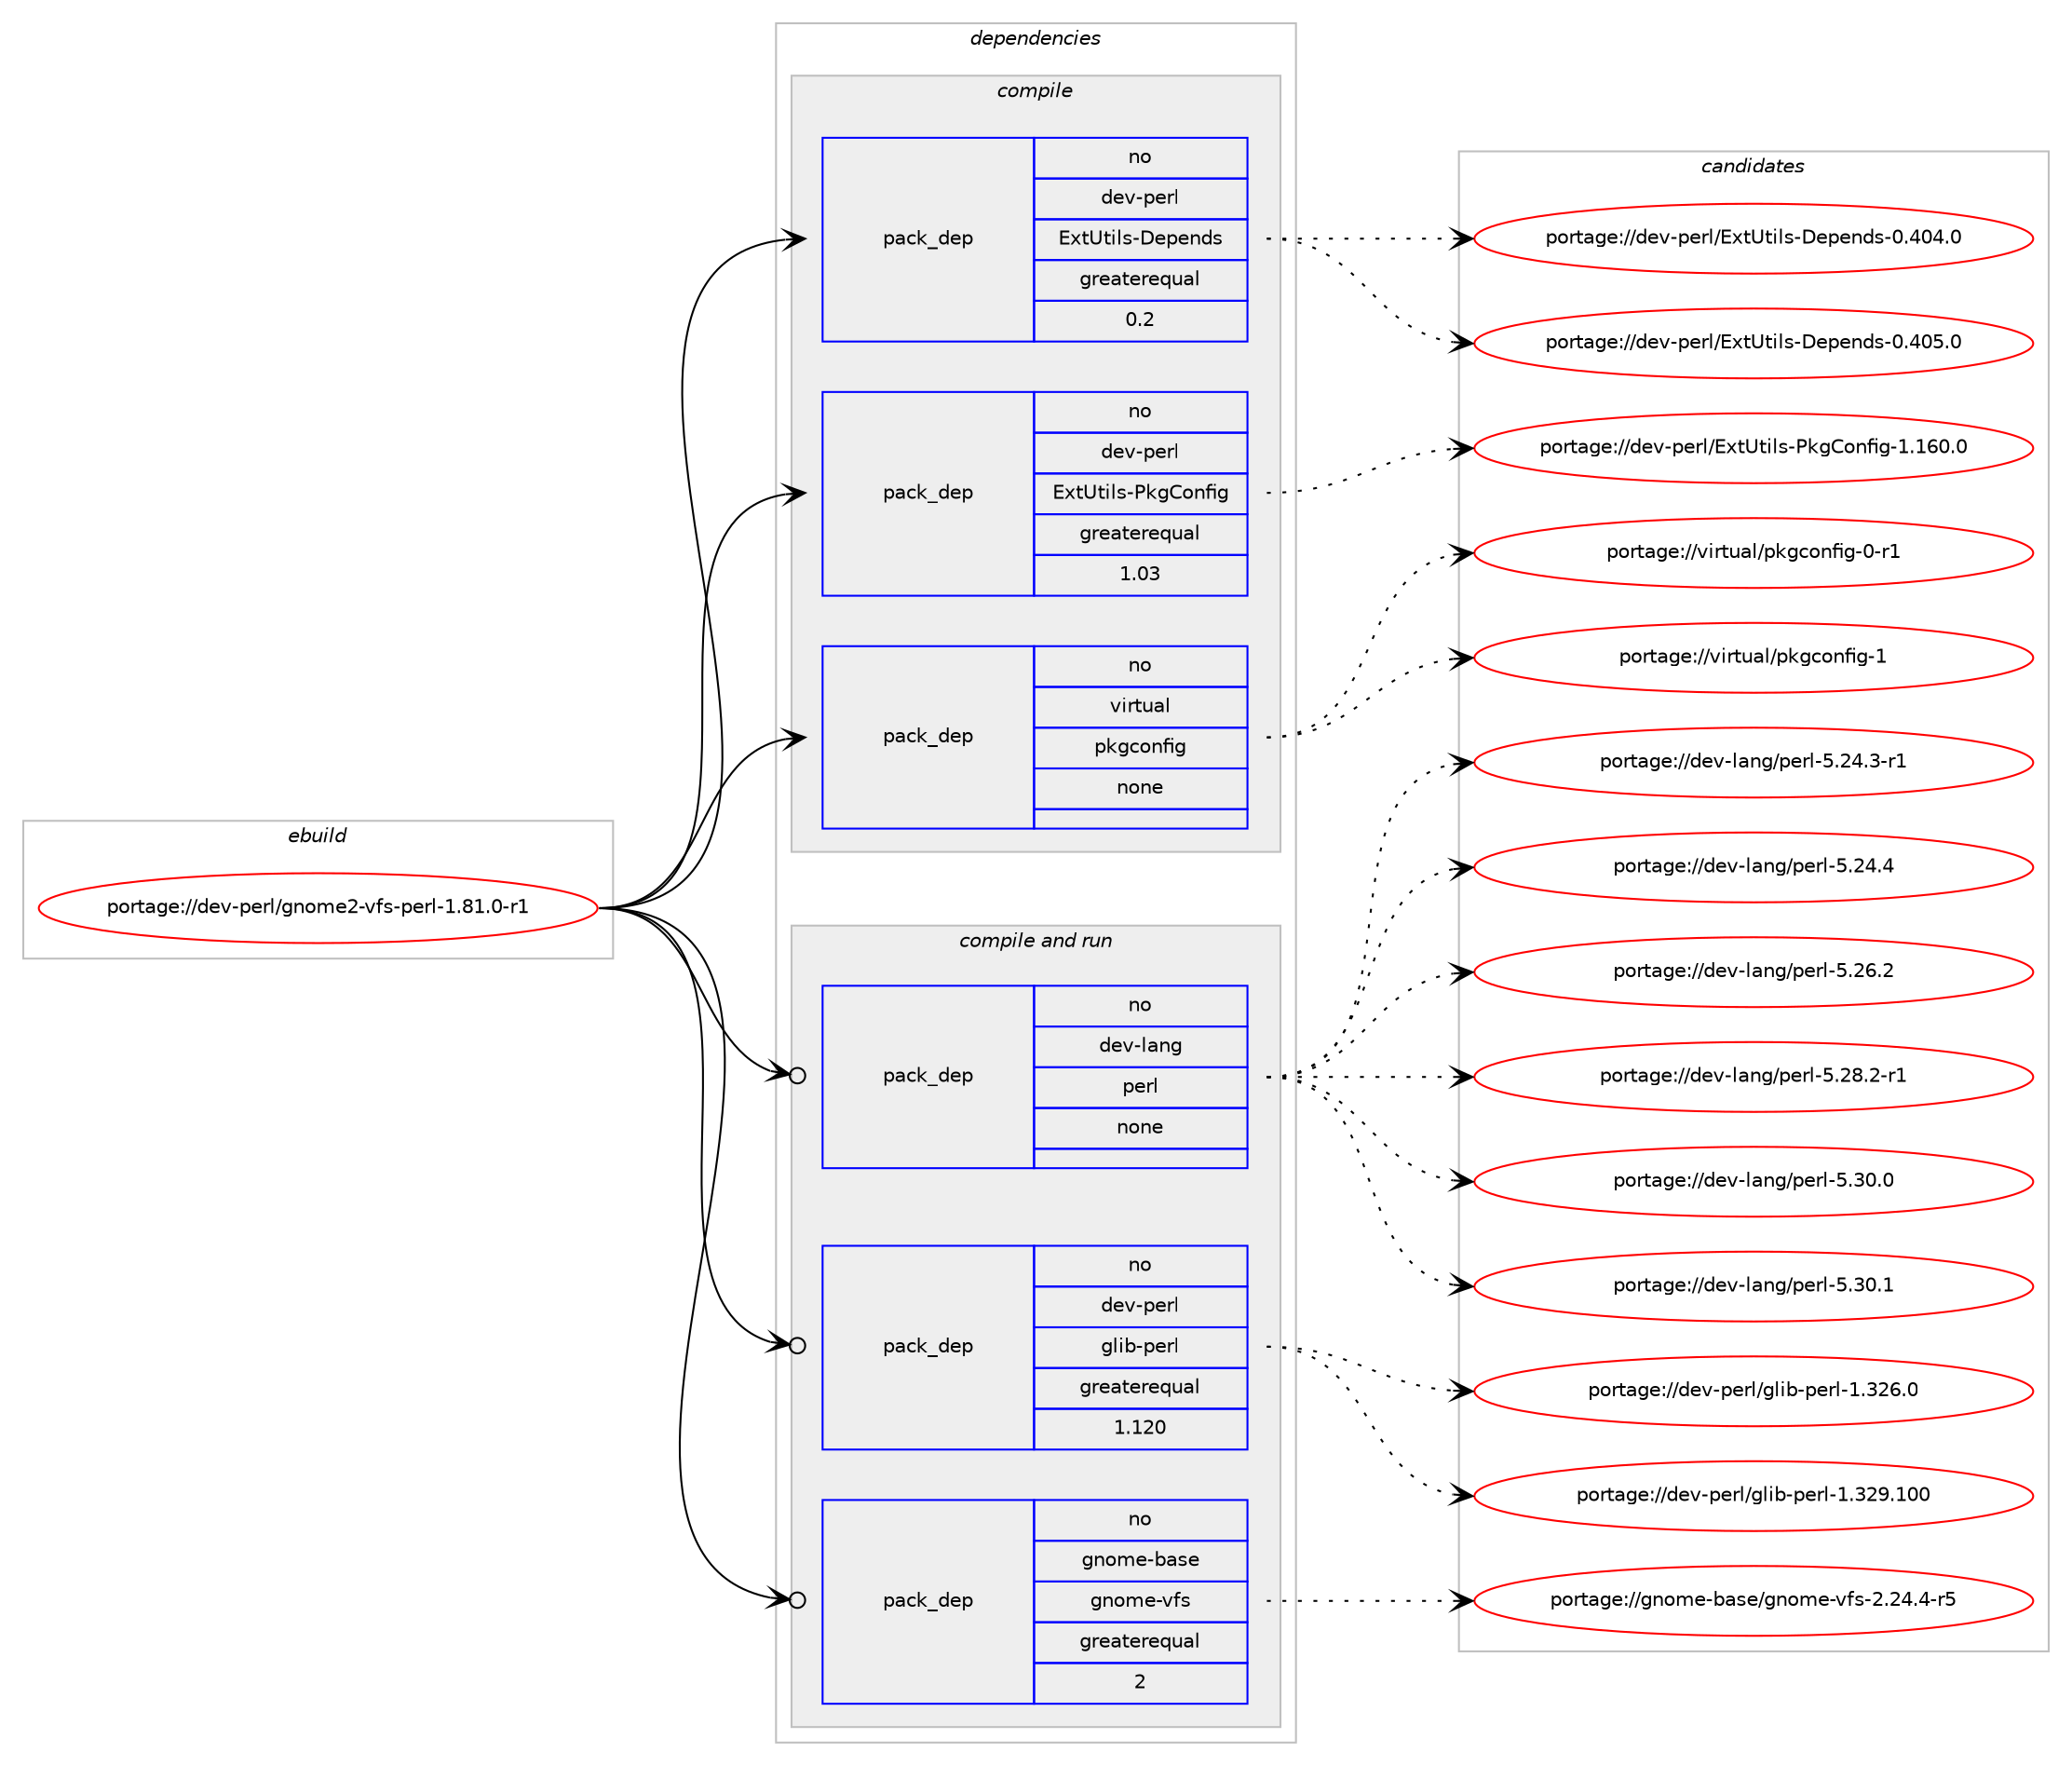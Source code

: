 digraph prolog {

# *************
# Graph options
# *************

newrank=true;
concentrate=true;
compound=true;
graph [rankdir=LR,fontname=Helvetica,fontsize=10,ranksep=1.5];#, ranksep=2.5, nodesep=0.2];
edge  [arrowhead=vee];
node  [fontname=Helvetica,fontsize=10];

# **********
# The ebuild
# **********

subgraph cluster_leftcol {
color=gray;
rank=same;
label=<<i>ebuild</i>>;
id [label="portage://dev-perl/gnome2-vfs-perl-1.81.0-r1", color=red, width=4, href="../dev-perl/gnome2-vfs-perl-1.81.0-r1.svg"];
}

# ****************
# The dependencies
# ****************

subgraph cluster_midcol {
color=gray;
label=<<i>dependencies</i>>;
subgraph cluster_compile {
fillcolor="#eeeeee";
style=filled;
label=<<i>compile</i>>;
subgraph pack96442 {
dependency123560 [label=<<TABLE BORDER="0" CELLBORDER="1" CELLSPACING="0" CELLPADDING="4" WIDTH="220"><TR><TD ROWSPAN="6" CELLPADDING="30">pack_dep</TD></TR><TR><TD WIDTH="110">no</TD></TR><TR><TD>dev-perl</TD></TR><TR><TD>ExtUtils-Depends</TD></TR><TR><TD>greaterequal</TD></TR><TR><TD>0.2</TD></TR></TABLE>>, shape=none, color=blue];
}
id:e -> dependency123560:w [weight=20,style="solid",arrowhead="vee"];
subgraph pack96443 {
dependency123561 [label=<<TABLE BORDER="0" CELLBORDER="1" CELLSPACING="0" CELLPADDING="4" WIDTH="220"><TR><TD ROWSPAN="6" CELLPADDING="30">pack_dep</TD></TR><TR><TD WIDTH="110">no</TD></TR><TR><TD>dev-perl</TD></TR><TR><TD>ExtUtils-PkgConfig</TD></TR><TR><TD>greaterequal</TD></TR><TR><TD>1.03</TD></TR></TABLE>>, shape=none, color=blue];
}
id:e -> dependency123561:w [weight=20,style="solid",arrowhead="vee"];
subgraph pack96444 {
dependency123562 [label=<<TABLE BORDER="0" CELLBORDER="1" CELLSPACING="0" CELLPADDING="4" WIDTH="220"><TR><TD ROWSPAN="6" CELLPADDING="30">pack_dep</TD></TR><TR><TD WIDTH="110">no</TD></TR><TR><TD>virtual</TD></TR><TR><TD>pkgconfig</TD></TR><TR><TD>none</TD></TR><TR><TD></TD></TR></TABLE>>, shape=none, color=blue];
}
id:e -> dependency123562:w [weight=20,style="solid",arrowhead="vee"];
}
subgraph cluster_compileandrun {
fillcolor="#eeeeee";
style=filled;
label=<<i>compile and run</i>>;
subgraph pack96445 {
dependency123563 [label=<<TABLE BORDER="0" CELLBORDER="1" CELLSPACING="0" CELLPADDING="4" WIDTH="220"><TR><TD ROWSPAN="6" CELLPADDING="30">pack_dep</TD></TR><TR><TD WIDTH="110">no</TD></TR><TR><TD>dev-lang</TD></TR><TR><TD>perl</TD></TR><TR><TD>none</TD></TR><TR><TD></TD></TR></TABLE>>, shape=none, color=blue];
}
id:e -> dependency123563:w [weight=20,style="solid",arrowhead="odotvee"];
subgraph pack96446 {
dependency123564 [label=<<TABLE BORDER="0" CELLBORDER="1" CELLSPACING="0" CELLPADDING="4" WIDTH="220"><TR><TD ROWSPAN="6" CELLPADDING="30">pack_dep</TD></TR><TR><TD WIDTH="110">no</TD></TR><TR><TD>dev-perl</TD></TR><TR><TD>glib-perl</TD></TR><TR><TD>greaterequal</TD></TR><TR><TD>1.120</TD></TR></TABLE>>, shape=none, color=blue];
}
id:e -> dependency123564:w [weight=20,style="solid",arrowhead="odotvee"];
subgraph pack96447 {
dependency123565 [label=<<TABLE BORDER="0" CELLBORDER="1" CELLSPACING="0" CELLPADDING="4" WIDTH="220"><TR><TD ROWSPAN="6" CELLPADDING="30">pack_dep</TD></TR><TR><TD WIDTH="110">no</TD></TR><TR><TD>gnome-base</TD></TR><TR><TD>gnome-vfs</TD></TR><TR><TD>greaterequal</TD></TR><TR><TD>2</TD></TR></TABLE>>, shape=none, color=blue];
}
id:e -> dependency123565:w [weight=20,style="solid",arrowhead="odotvee"];
}
subgraph cluster_run {
fillcolor="#eeeeee";
style=filled;
label=<<i>run</i>>;
}
}

# **************
# The candidates
# **************

subgraph cluster_choices {
rank=same;
color=gray;
label=<<i>candidates</i>>;

subgraph choice96442 {
color=black;
nodesep=1;
choiceportage1001011184511210111410847691201168511610510811545681011121011101001154548465248524648 [label="portage://dev-perl/ExtUtils-Depends-0.404.0", color=red, width=4,href="../dev-perl/ExtUtils-Depends-0.404.0.svg"];
choiceportage1001011184511210111410847691201168511610510811545681011121011101001154548465248534648 [label="portage://dev-perl/ExtUtils-Depends-0.405.0", color=red, width=4,href="../dev-perl/ExtUtils-Depends-0.405.0.svg"];
dependency123560:e -> choiceportage1001011184511210111410847691201168511610510811545681011121011101001154548465248524648:w [style=dotted,weight="100"];
dependency123560:e -> choiceportage1001011184511210111410847691201168511610510811545681011121011101001154548465248534648:w [style=dotted,weight="100"];
}
subgraph choice96443 {
color=black;
nodesep=1;
choiceportage100101118451121011141084769120116851161051081154580107103671111101021051034549464954484648 [label="portage://dev-perl/ExtUtils-PkgConfig-1.160.0", color=red, width=4,href="../dev-perl/ExtUtils-PkgConfig-1.160.0.svg"];
dependency123561:e -> choiceportage100101118451121011141084769120116851161051081154580107103671111101021051034549464954484648:w [style=dotted,weight="100"];
}
subgraph choice96444 {
color=black;
nodesep=1;
choiceportage11810511411611797108471121071039911111010210510345484511449 [label="portage://virtual/pkgconfig-0-r1", color=red, width=4,href="../virtual/pkgconfig-0-r1.svg"];
choiceportage1181051141161179710847112107103991111101021051034549 [label="portage://virtual/pkgconfig-1", color=red, width=4,href="../virtual/pkgconfig-1.svg"];
dependency123562:e -> choiceportage11810511411611797108471121071039911111010210510345484511449:w [style=dotted,weight="100"];
dependency123562:e -> choiceportage1181051141161179710847112107103991111101021051034549:w [style=dotted,weight="100"];
}
subgraph choice96445 {
color=black;
nodesep=1;
choiceportage100101118451089711010347112101114108455346505246514511449 [label="portage://dev-lang/perl-5.24.3-r1", color=red, width=4,href="../dev-lang/perl-5.24.3-r1.svg"];
choiceportage10010111845108971101034711210111410845534650524652 [label="portage://dev-lang/perl-5.24.4", color=red, width=4,href="../dev-lang/perl-5.24.4.svg"];
choiceportage10010111845108971101034711210111410845534650544650 [label="portage://dev-lang/perl-5.26.2", color=red, width=4,href="../dev-lang/perl-5.26.2.svg"];
choiceportage100101118451089711010347112101114108455346505646504511449 [label="portage://dev-lang/perl-5.28.2-r1", color=red, width=4,href="../dev-lang/perl-5.28.2-r1.svg"];
choiceportage10010111845108971101034711210111410845534651484648 [label="portage://dev-lang/perl-5.30.0", color=red, width=4,href="../dev-lang/perl-5.30.0.svg"];
choiceportage10010111845108971101034711210111410845534651484649 [label="portage://dev-lang/perl-5.30.1", color=red, width=4,href="../dev-lang/perl-5.30.1.svg"];
dependency123563:e -> choiceportage100101118451089711010347112101114108455346505246514511449:w [style=dotted,weight="100"];
dependency123563:e -> choiceportage10010111845108971101034711210111410845534650524652:w [style=dotted,weight="100"];
dependency123563:e -> choiceportage10010111845108971101034711210111410845534650544650:w [style=dotted,weight="100"];
dependency123563:e -> choiceportage100101118451089711010347112101114108455346505646504511449:w [style=dotted,weight="100"];
dependency123563:e -> choiceportage10010111845108971101034711210111410845534651484648:w [style=dotted,weight="100"];
dependency123563:e -> choiceportage10010111845108971101034711210111410845534651484649:w [style=dotted,weight="100"];
}
subgraph choice96446 {
color=black;
nodesep=1;
choiceportage100101118451121011141084710310810598451121011141084549465150544648 [label="portage://dev-perl/glib-perl-1.326.0", color=red, width=4,href="../dev-perl/glib-perl-1.326.0.svg"];
choiceportage1001011184511210111410847103108105984511210111410845494651505746494848 [label="portage://dev-perl/glib-perl-1.329.100", color=red, width=4,href="../dev-perl/glib-perl-1.329.100.svg"];
dependency123564:e -> choiceportage100101118451121011141084710310810598451121011141084549465150544648:w [style=dotted,weight="100"];
dependency123564:e -> choiceportage1001011184511210111410847103108105984511210111410845494651505746494848:w [style=dotted,weight="100"];
}
subgraph choice96447 {
color=black;
nodesep=1;
choiceportage1031101111091014598971151014710311011110910145118102115455046505246524511453 [label="portage://gnome-base/gnome-vfs-2.24.4-r5", color=red, width=4,href="../gnome-base/gnome-vfs-2.24.4-r5.svg"];
dependency123565:e -> choiceportage1031101111091014598971151014710311011110910145118102115455046505246524511453:w [style=dotted,weight="100"];
}
}

}
